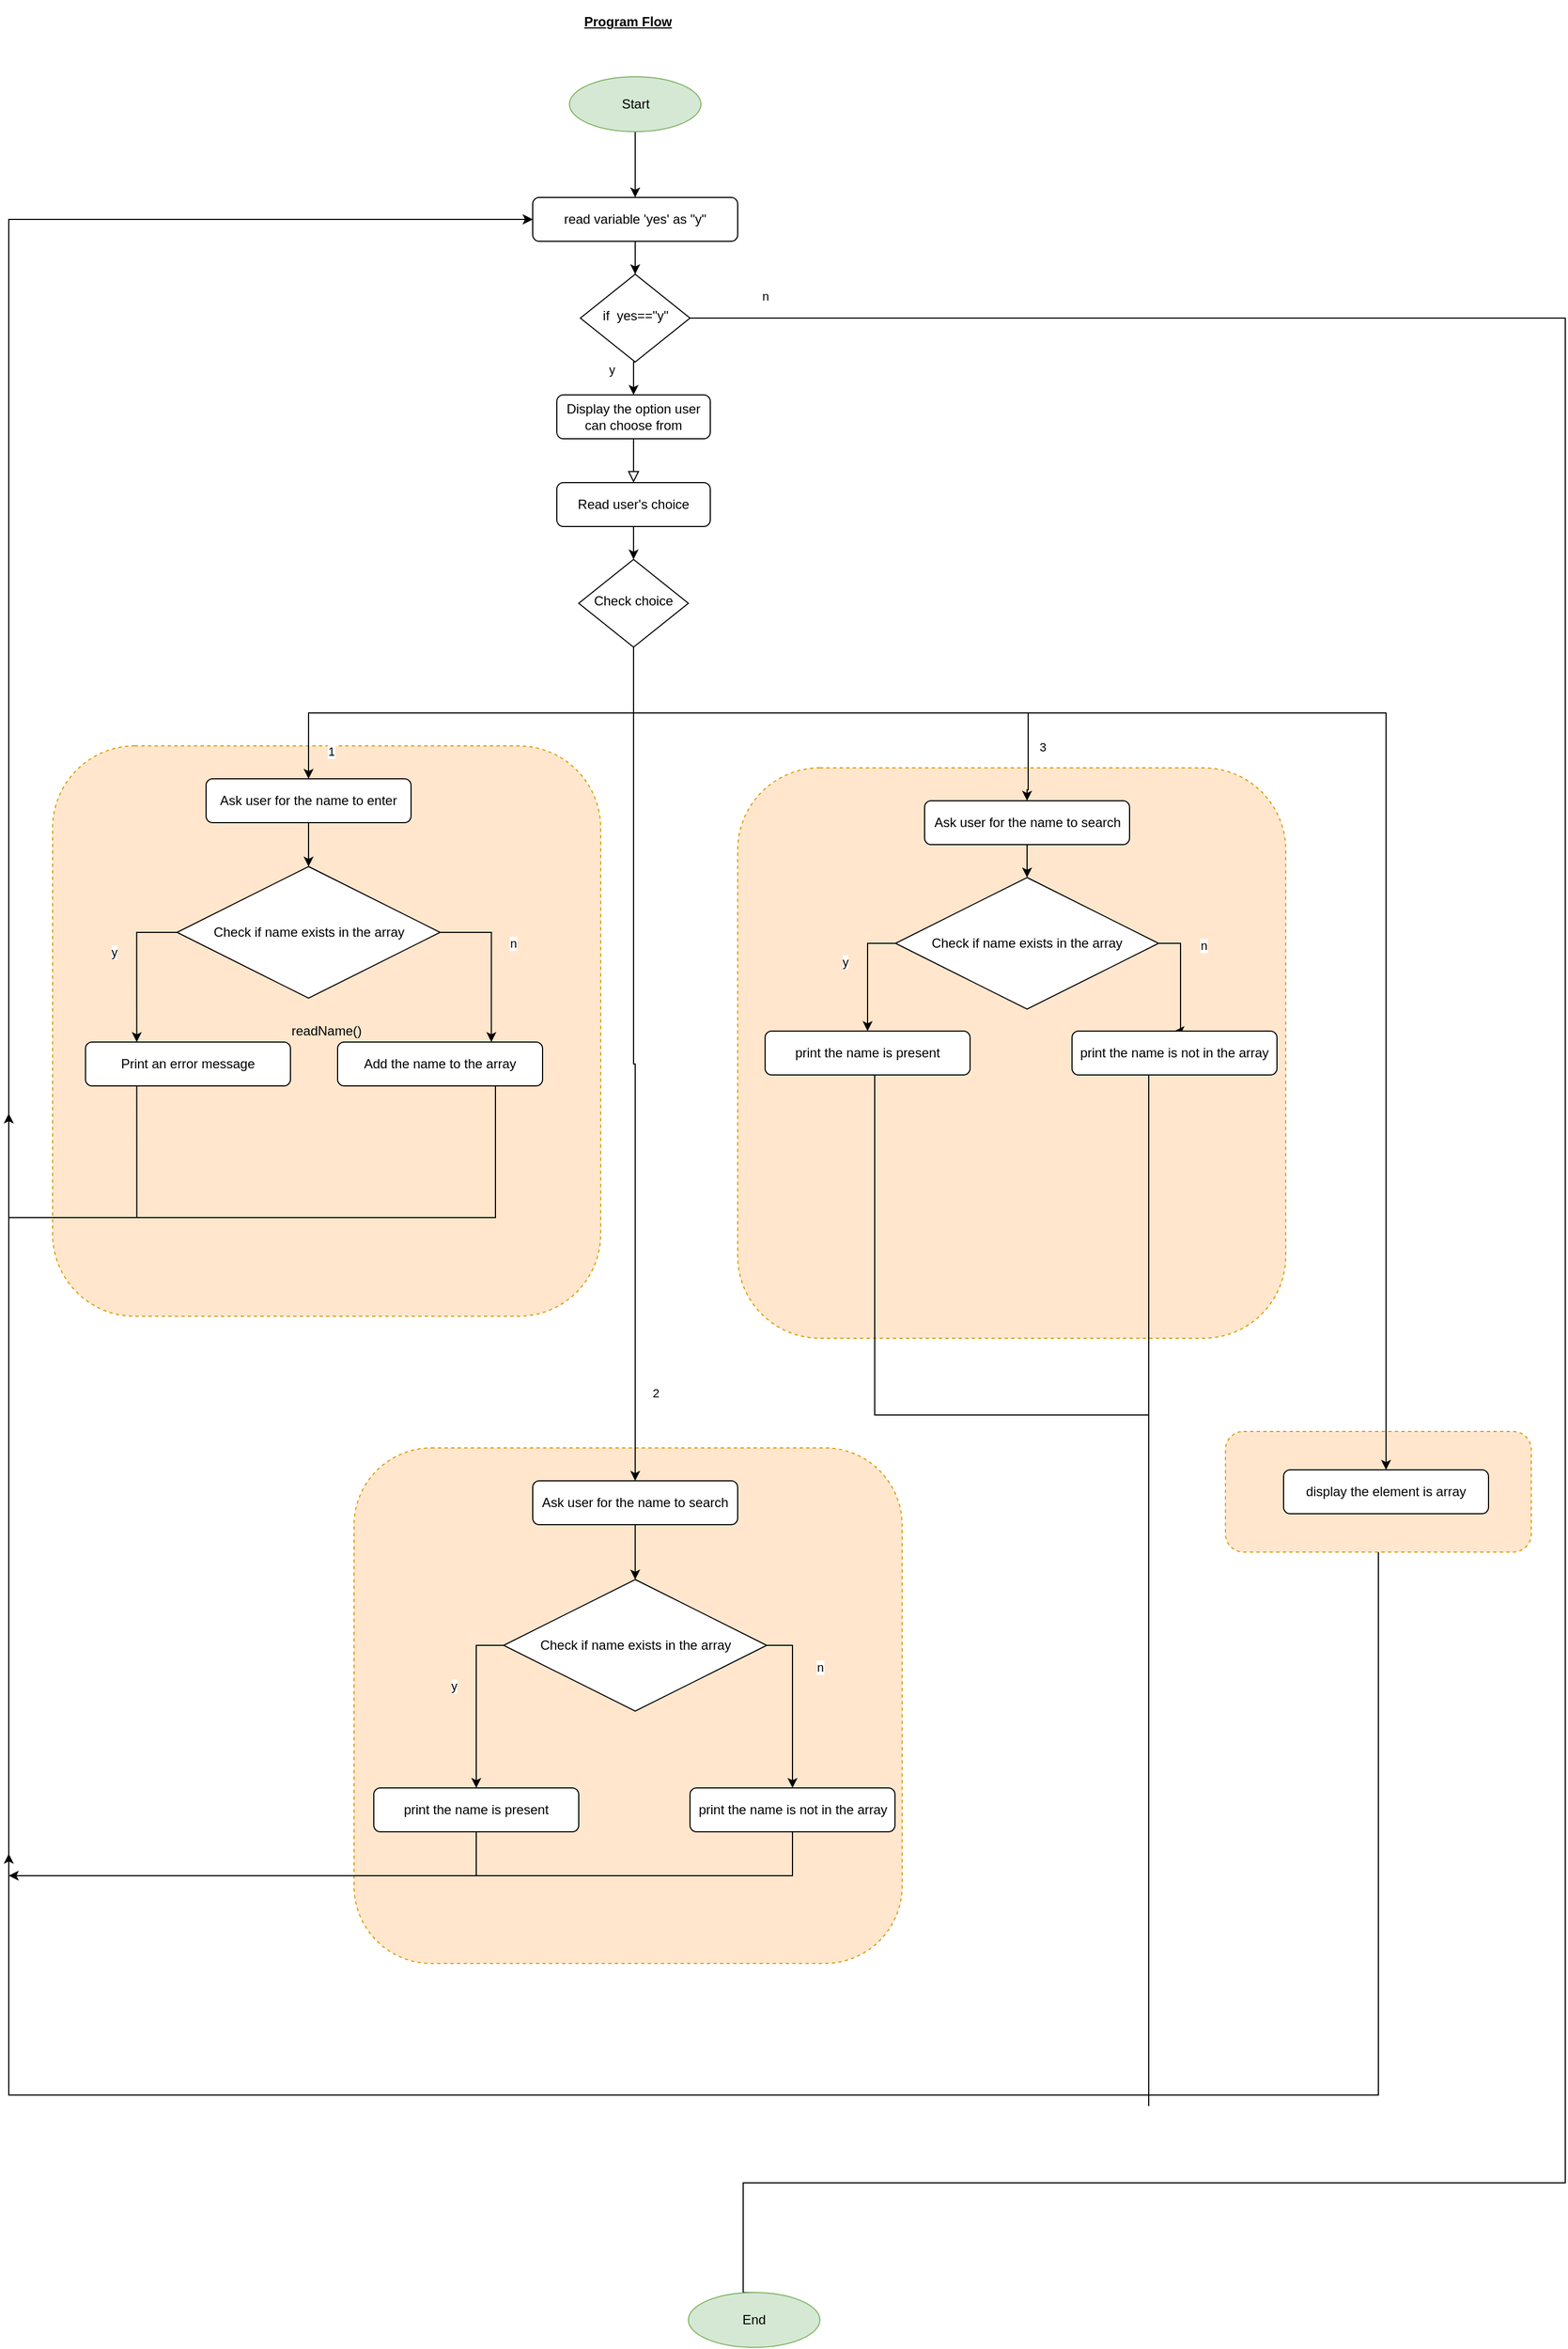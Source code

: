 <mxfile version="20.8.18" type="device"><diagram id="C5RBs43oDa-KdzZeNtuy" name="Page-1"><mxGraphModel dx="2812" dy="2297" grid="1" gridSize="10" guides="1" tooltips="1" connect="1" arrows="1" fold="1" page="1" pageScale="1" pageWidth="827" pageHeight="1169" math="0" shadow="0"><root><mxCell id="WIyWlLk6GJQsqaUBKTNV-0"/><mxCell id="WIyWlLk6GJQsqaUBKTNV-1" parent="WIyWlLk6GJQsqaUBKTNV-0"/><mxCell id="ZvQ4rZ7CdooquZZAfx83-142" style="edgeStyle=orthogonalEdgeStyle;rounded=0;orthogonalLoop=1;jettySize=auto;html=1;exitX=0.5;exitY=1;exitDx=0;exitDy=0;endArrow=classic;endFill=1;" edge="1" parent="WIyWlLk6GJQsqaUBKTNV-1" source="ZvQ4rZ7CdooquZZAfx83-129"><mxGeometry relative="1" as="geometry"><mxPoint x="-350" y="1400" as="targetPoint"/><Array as="points"><mxPoint x="899" y="1620"/><mxPoint x="-350" y="1620"/></Array></mxGeometry></mxCell><mxCell id="ZvQ4rZ7CdooquZZAfx83-129" value="" style="rounded=1;whiteSpace=wrap;html=1;dashed=1;fillColor=#ffe6cc;strokeColor=#d79b00;" vertex="1" parent="WIyWlLk6GJQsqaUBKTNV-1"><mxGeometry x="760" y="1015" width="279" height="110" as="geometry"/></mxCell><mxCell id="ZvQ4rZ7CdooquZZAfx83-124" value="" style="rounded=1;whiteSpace=wrap;html=1;dashed=1;fillColor=#ffe6cc;strokeColor=#d79b00;" vertex="1" parent="WIyWlLk6GJQsqaUBKTNV-1"><mxGeometry x="315" y="410" width="500" height="520" as="geometry"/></mxCell><mxCell id="ZvQ4rZ7CdooquZZAfx83-122" value="" style="rounded=1;whiteSpace=wrap;html=1;dashed=1;fillColor=#ffe6cc;strokeColor=#d79b00;" vertex="1" parent="WIyWlLk6GJQsqaUBKTNV-1"><mxGeometry x="-35" y="1030" width="500" height="470" as="geometry"/></mxCell><mxCell id="ZvQ4rZ7CdooquZZAfx83-118" value="readName()" style="rounded=1;whiteSpace=wrap;html=1;dashed=1;fillColor=#ffe6cc;strokeColor=#d79b00;" vertex="1" parent="WIyWlLk6GJQsqaUBKTNV-1"><mxGeometry x="-310" y="390" width="500" height="520" as="geometry"/></mxCell><mxCell id="WIyWlLk6GJQsqaUBKTNV-2" value="" style="rounded=0;html=1;jettySize=auto;orthogonalLoop=1;fontSize=11;endArrow=block;endFill=0;endSize=8;strokeWidth=1;shadow=0;labelBackgroundColor=none;edgeStyle=orthogonalEdgeStyle;entryX=0.5;entryY=0;entryDx=0;entryDy=0;" parent="WIyWlLk6GJQsqaUBKTNV-1" source="WIyWlLk6GJQsqaUBKTNV-3" target="ZvQ4rZ7CdooquZZAfx83-3" edge="1"><mxGeometry relative="1" as="geometry"/></mxCell><mxCell id="WIyWlLk6GJQsqaUBKTNV-3" value="Display the option user can choose from" style="rounded=1;whiteSpace=wrap;html=1;fontSize=12;glass=0;strokeWidth=1;shadow=0;" parent="WIyWlLk6GJQsqaUBKTNV-1" vertex="1"><mxGeometry x="150" y="70" width="140" height="40" as="geometry"/></mxCell><mxCell id="ZvQ4rZ7CdooquZZAfx83-110" value="1" style="edgeStyle=orthogonalEdgeStyle;rounded=0;orthogonalLoop=1;jettySize=auto;html=1;exitX=0.5;exitY=1;exitDx=0;exitDy=0;entryX=0.5;entryY=0;entryDx=0;entryDy=0;endArrow=classic;endFill=1;" edge="1" parent="WIyWlLk6GJQsqaUBKTNV-1" source="WIyWlLk6GJQsqaUBKTNV-6" target="ZvQ4rZ7CdooquZZAfx83-36"><mxGeometry x="0.875" y="20" relative="1" as="geometry"><mxPoint x="-70" y="420" as="targetPoint"/><mxPoint y="1" as="offset"/></mxGeometry></mxCell><mxCell id="ZvQ4rZ7CdooquZZAfx83-111" value="2" style="edgeStyle=orthogonalEdgeStyle;rounded=0;orthogonalLoop=1;jettySize=auto;html=1;exitX=0.5;exitY=1;exitDx=0;exitDy=0;entryX=0.5;entryY=0;entryDx=0;entryDy=0;endArrow=classic;endFill=1;" edge="1" parent="WIyWlLk6GJQsqaUBKTNV-1" source="WIyWlLk6GJQsqaUBKTNV-6" target="ZvQ4rZ7CdooquZZAfx83-48"><mxGeometry x="0.79" y="18" relative="1" as="geometry"><mxPoint x="220" y="1120" as="targetPoint"/><mxPoint as="offset"/></mxGeometry></mxCell><mxCell id="ZvQ4rZ7CdooquZZAfx83-112" value="3" style="edgeStyle=orthogonalEdgeStyle;rounded=0;orthogonalLoop=1;jettySize=auto;html=1;exitX=0.5;exitY=1;exitDx=0;exitDy=0;entryX=0.5;entryY=0;entryDx=0;entryDy=0;endArrow=classic;endFill=1;" edge="1" parent="WIyWlLk6GJQsqaUBKTNV-1" source="WIyWlLk6GJQsqaUBKTNV-6" target="ZvQ4rZ7CdooquZZAfx83-97"><mxGeometry x="0.798" y="13" relative="1" as="geometry"><mxPoint x="767" y="490" as="targetPoint"/><Array as="points"><mxPoint x="220" y="360"/><mxPoint x="580" y="360"/><mxPoint x="580" y="430"/></Array><mxPoint as="offset"/></mxGeometry></mxCell><mxCell id="ZvQ4rZ7CdooquZZAfx83-141" style="edgeStyle=orthogonalEdgeStyle;rounded=0;orthogonalLoop=1;jettySize=auto;html=1;exitX=0.5;exitY=1;exitDx=0;exitDy=0;entryX=0.5;entryY=0;entryDx=0;entryDy=0;endArrow=classic;endFill=1;" edge="1" parent="WIyWlLk6GJQsqaUBKTNV-1" source="WIyWlLk6GJQsqaUBKTNV-6" target="ZvQ4rZ7CdooquZZAfx83-131"><mxGeometry relative="1" as="geometry"><Array as="points"><mxPoint x="220" y="360"/><mxPoint x="907" y="360"/></Array></mxGeometry></mxCell><mxCell id="WIyWlLk6GJQsqaUBKTNV-6" value="Check choice" style="rhombus;whiteSpace=wrap;html=1;shadow=0;fontFamily=Helvetica;fontSize=12;align=center;strokeWidth=1;spacing=6;spacingTop=-4;" parent="WIyWlLk6GJQsqaUBKTNV-1" vertex="1"><mxGeometry x="170" y="220" width="100" height="80" as="geometry"/></mxCell><mxCell id="ZvQ4rZ7CdooquZZAfx83-4" style="edgeStyle=orthogonalEdgeStyle;rounded=0;orthogonalLoop=1;jettySize=auto;html=1;exitX=0.5;exitY=1;exitDx=0;exitDy=0;entryX=0.5;entryY=0;entryDx=0;entryDy=0;" edge="1" parent="WIyWlLk6GJQsqaUBKTNV-1" source="ZvQ4rZ7CdooquZZAfx83-0" target="ZvQ4rZ7CdooquZZAfx83-24"><mxGeometry relative="1" as="geometry"/></mxCell><mxCell id="ZvQ4rZ7CdooquZZAfx83-0" value="Start" style="ellipse;whiteSpace=wrap;html=1;fillColor=#d5e8d4;strokeColor=#82b366;" vertex="1" parent="WIyWlLk6GJQsqaUBKTNV-1"><mxGeometry x="161.5" y="-220" width="120" height="50" as="geometry"/></mxCell><mxCell id="ZvQ4rZ7CdooquZZAfx83-5" style="edgeStyle=orthogonalEdgeStyle;rounded=0;orthogonalLoop=1;jettySize=auto;html=1;" edge="1" parent="WIyWlLk6GJQsqaUBKTNV-1" source="ZvQ4rZ7CdooquZZAfx83-3" target="WIyWlLk6GJQsqaUBKTNV-6"><mxGeometry relative="1" as="geometry"/></mxCell><mxCell id="ZvQ4rZ7CdooquZZAfx83-3" value="Read user's choice" style="rounded=1;whiteSpace=wrap;html=1;fontSize=12;glass=0;strokeWidth=1;shadow=0;" vertex="1" parent="WIyWlLk6GJQsqaUBKTNV-1"><mxGeometry x="150" y="150" width="140" height="40" as="geometry"/></mxCell><mxCell id="ZvQ4rZ7CdooquZZAfx83-16" value="&lt;u&gt;&lt;b&gt;Program Flow&lt;/b&gt;&lt;/u&gt;" style="text;html=1;strokeColor=none;fillColor=none;align=center;verticalAlign=middle;whiteSpace=wrap;rounded=0;" vertex="1" parent="WIyWlLk6GJQsqaUBKTNV-1"><mxGeometry x="120" y="-290" width="190" height="40" as="geometry"/></mxCell><mxCell id="ZvQ4rZ7CdooquZZAfx83-27" style="edgeStyle=orthogonalEdgeStyle;rounded=0;orthogonalLoop=1;jettySize=auto;html=1;entryX=0.5;entryY=0;entryDx=0;entryDy=0;endArrow=classic;endFill=1;" edge="1" parent="WIyWlLk6GJQsqaUBKTNV-1" source="ZvQ4rZ7CdooquZZAfx83-24" target="ZvQ4rZ7CdooquZZAfx83-26"><mxGeometry relative="1" as="geometry"/></mxCell><mxCell id="ZvQ4rZ7CdooquZZAfx83-24" value="read variable 'yes' as &quot;y&quot;" style="rounded=1;whiteSpace=wrap;html=1;fontSize=12;glass=0;strokeWidth=1;shadow=0;" vertex="1" parent="WIyWlLk6GJQsqaUBKTNV-1"><mxGeometry x="128" y="-110" width="187" height="40" as="geometry"/></mxCell><mxCell id="ZvQ4rZ7CdooquZZAfx83-28" value="y" style="edgeStyle=orthogonalEdgeStyle;rounded=0;orthogonalLoop=1;jettySize=auto;html=1;exitX=0.5;exitY=1;exitDx=0;exitDy=0;entryX=0.5;entryY=0;entryDx=0;entryDy=0;endArrow=classic;endFill=1;" edge="1" parent="WIyWlLk6GJQsqaUBKTNV-1" source="ZvQ4rZ7CdooquZZAfx83-26" target="WIyWlLk6GJQsqaUBKTNV-3"><mxGeometry x="-0.5" y="-20" relative="1" as="geometry"><mxPoint as="offset"/></mxGeometry></mxCell><mxCell id="ZvQ4rZ7CdooquZZAfx83-26" value="if&amp;nbsp; yes==&quot;y&quot;" style="rhombus;whiteSpace=wrap;html=1;shadow=0;fontFamily=Helvetica;fontSize=12;align=center;strokeWidth=1;spacing=6;spacingTop=-4;" vertex="1" parent="WIyWlLk6GJQsqaUBKTNV-1"><mxGeometry x="171.5" y="-40" width="100" height="80" as="geometry"/></mxCell><mxCell id="ZvQ4rZ7CdooquZZAfx83-38" style="edgeStyle=orthogonalEdgeStyle;rounded=0;orthogonalLoop=1;jettySize=auto;html=1;exitX=0.5;exitY=1;exitDx=0;exitDy=0;entryX=0.5;entryY=0;entryDx=0;entryDy=0;endArrow=classic;endFill=1;" edge="1" parent="WIyWlLk6GJQsqaUBKTNV-1" source="ZvQ4rZ7CdooquZZAfx83-36" target="ZvQ4rZ7CdooquZZAfx83-37"><mxGeometry relative="1" as="geometry"><mxPoint x="-136.5" y="1073" as="targetPoint"/></mxGeometry></mxCell><mxCell id="ZvQ4rZ7CdooquZZAfx83-36" value="Ask user for the name to enter" style="rounded=1;whiteSpace=wrap;html=1;fontSize=12;glass=0;strokeWidth=1;shadow=0;" vertex="1" parent="WIyWlLk6GJQsqaUBKTNV-1"><mxGeometry x="-170" y="420" width="187" height="40" as="geometry"/></mxCell><mxCell id="ZvQ4rZ7CdooquZZAfx83-40" value="y" style="edgeStyle=orthogonalEdgeStyle;rounded=0;orthogonalLoop=1;jettySize=auto;html=1;entryX=0.25;entryY=0;entryDx=0;entryDy=0;endArrow=classic;endFill=1;exitX=0;exitY=0.5;exitDx=0;exitDy=0;" edge="1" parent="WIyWlLk6GJQsqaUBKTNV-1" source="ZvQ4rZ7CdooquZZAfx83-37" target="ZvQ4rZ7CdooquZZAfx83-39"><mxGeometry x="-0.2" y="-21" relative="1" as="geometry"><mxPoint x="-136.5" y="1193" as="sourcePoint"/><Array as="points"><mxPoint x="-233" y="560"/></Array><mxPoint as="offset"/></mxGeometry></mxCell><mxCell id="ZvQ4rZ7CdooquZZAfx83-41" value="n" style="edgeStyle=orthogonalEdgeStyle;rounded=0;orthogonalLoop=1;jettySize=auto;html=1;endArrow=classic;endFill=1;exitX=1;exitY=0.5;exitDx=0;exitDy=0;entryX=0.75;entryY=0;entryDx=0;entryDy=0;" edge="1" parent="WIyWlLk6GJQsqaUBKTNV-1" source="ZvQ4rZ7CdooquZZAfx83-37" target="ZvQ4rZ7CdooquZZAfx83-42"><mxGeometry x="-0.227" y="20" relative="1" as="geometry"><mxPoint x="94" y="740" as="targetPoint"/><mxPoint x="-10" y="780" as="sourcePoint"/><Array as="points"><mxPoint x="90" y="560"/></Array><mxPoint as="offset"/></mxGeometry></mxCell><mxCell id="ZvQ4rZ7CdooquZZAfx83-37" value="Check if name exists in the array" style="rhombus;whiteSpace=wrap;html=1;" vertex="1" parent="WIyWlLk6GJQsqaUBKTNV-1"><mxGeometry x="-196.5" y="500" width="240" height="120" as="geometry"/></mxCell><mxCell id="ZvQ4rZ7CdooquZZAfx83-43" style="edgeStyle=orthogonalEdgeStyle;rounded=0;orthogonalLoop=1;jettySize=auto;html=1;exitX=0.25;exitY=1;exitDx=0;exitDy=0;endArrow=classic;endFill=1;entryX=0;entryY=0.5;entryDx=0;entryDy=0;" edge="1" parent="WIyWlLk6GJQsqaUBKTNV-1" source="ZvQ4rZ7CdooquZZAfx83-39" target="ZvQ4rZ7CdooquZZAfx83-24"><mxGeometry relative="1" as="geometry"><mxPoint x="-136.5" y="1403" as="targetPoint"/><Array as="points"><mxPoint x="-233" y="820"/><mxPoint x="-350" y="820"/><mxPoint x="-350" y="-90"/></Array></mxGeometry></mxCell><mxCell id="ZvQ4rZ7CdooquZZAfx83-39" value="Print an error message" style="rounded=1;whiteSpace=wrap;html=1;fontSize=12;glass=0;strokeWidth=1;shadow=0;" vertex="1" parent="WIyWlLk6GJQsqaUBKTNV-1"><mxGeometry x="-280" y="660" width="187" height="40" as="geometry"/></mxCell><mxCell id="ZvQ4rZ7CdooquZZAfx83-116" style="edgeStyle=orthogonalEdgeStyle;rounded=0;orthogonalLoop=1;jettySize=auto;html=1;exitX=0.5;exitY=1;exitDx=0;exitDy=0;entryX=0;entryY=0.5;entryDx=0;entryDy=0;endArrow=classic;endFill=1;" edge="1" parent="WIyWlLk6GJQsqaUBKTNV-1" source="ZvQ4rZ7CdooquZZAfx83-42" target="ZvQ4rZ7CdooquZZAfx83-24"><mxGeometry relative="1" as="geometry"><Array as="points"><mxPoint x="94" y="820"/><mxPoint x="-350" y="820"/><mxPoint x="-350" y="-90"/></Array></mxGeometry></mxCell><mxCell id="ZvQ4rZ7CdooquZZAfx83-42" value="Add the name to the array" style="rounded=1;whiteSpace=wrap;html=1;fontSize=12;glass=0;strokeWidth=1;shadow=0;" vertex="1" parent="WIyWlLk6GJQsqaUBKTNV-1"><mxGeometry x="-50" y="660" width="187" height="40" as="geometry"/></mxCell><mxCell id="ZvQ4rZ7CdooquZZAfx83-47" style="edgeStyle=orthogonalEdgeStyle;rounded=0;orthogonalLoop=1;jettySize=auto;html=1;exitX=0.5;exitY=1;exitDx=0;exitDy=0;entryX=0.5;entryY=0;entryDx=0;entryDy=0;endArrow=classic;endFill=1;" edge="1" parent="WIyWlLk6GJQsqaUBKTNV-1" source="ZvQ4rZ7CdooquZZAfx83-48" target="ZvQ4rZ7CdooquZZAfx83-51"><mxGeometry relative="1" as="geometry"/></mxCell><mxCell id="ZvQ4rZ7CdooquZZAfx83-48" value="Ask user for the name to search" style="rounded=1;whiteSpace=wrap;html=1;fontSize=12;glass=0;strokeWidth=1;shadow=0;" vertex="1" parent="WIyWlLk6GJQsqaUBKTNV-1"><mxGeometry x="128" y="1060" width="187" height="40" as="geometry"/></mxCell><mxCell id="ZvQ4rZ7CdooquZZAfx83-49" value="y" style="edgeStyle=orthogonalEdgeStyle;rounded=0;orthogonalLoop=1;jettySize=auto;html=1;entryX=0.5;entryY=0;entryDx=0;entryDy=0;endArrow=classic;endFill=1;exitX=0;exitY=0.5;exitDx=0;exitDy=0;" edge="1" parent="WIyWlLk6GJQsqaUBKTNV-1" source="ZvQ4rZ7CdooquZZAfx83-51" target="ZvQ4rZ7CdooquZZAfx83-53"><mxGeometry x="-0.2" y="-21" relative="1" as="geometry"><mxPoint as="offset"/></mxGeometry></mxCell><mxCell id="ZvQ4rZ7CdooquZZAfx83-60" value="n" style="edgeStyle=orthogonalEdgeStyle;rounded=0;orthogonalLoop=1;jettySize=auto;html=1;exitX=1;exitY=0.5;exitDx=0;exitDy=0;entryX=0.5;entryY=0;entryDx=0;entryDy=0;endArrow=classic;endFill=1;" edge="1" parent="WIyWlLk6GJQsqaUBKTNV-1" source="ZvQ4rZ7CdooquZZAfx83-51" target="ZvQ4rZ7CdooquZZAfx83-59"><mxGeometry x="-0.434" y="25" relative="1" as="geometry"><mxPoint as="offset"/></mxGeometry></mxCell><mxCell id="ZvQ4rZ7CdooquZZAfx83-51" value="Check if name exists in the array" style="rhombus;whiteSpace=wrap;html=1;" vertex="1" parent="WIyWlLk6GJQsqaUBKTNV-1"><mxGeometry x="101.5" y="1150" width="240" height="120" as="geometry"/></mxCell><mxCell id="ZvQ4rZ7CdooquZZAfx83-52" style="edgeStyle=orthogonalEdgeStyle;rounded=0;orthogonalLoop=1;jettySize=auto;html=1;exitX=0.5;exitY=1;exitDx=0;exitDy=0;endArrow=classic;endFill=1;" edge="1" parent="WIyWlLk6GJQsqaUBKTNV-1" source="ZvQ4rZ7CdooquZZAfx83-53"><mxGeometry relative="1" as="geometry"><mxPoint x="-350" y="725.152" as="targetPoint"/><Array as="points"><mxPoint x="76" y="1420"/><mxPoint x="-350" y="1420"/></Array></mxGeometry></mxCell><mxCell id="ZvQ4rZ7CdooquZZAfx83-53" value="print the name is present" style="rounded=1;whiteSpace=wrap;html=1;fontSize=12;glass=0;strokeWidth=1;shadow=0;" vertex="1" parent="WIyWlLk6GJQsqaUBKTNV-1"><mxGeometry x="-17" y="1340" width="187" height="40" as="geometry"/></mxCell><mxCell id="ZvQ4rZ7CdooquZZAfx83-61" style="edgeStyle=orthogonalEdgeStyle;rounded=0;orthogonalLoop=1;jettySize=auto;html=1;exitX=0.5;exitY=1;exitDx=0;exitDy=0;endArrow=classic;endFill=1;" edge="1" parent="WIyWlLk6GJQsqaUBKTNV-1" source="ZvQ4rZ7CdooquZZAfx83-59"><mxGeometry relative="1" as="geometry"><mxPoint x="-350" y="1420" as="targetPoint"/><Array as="points"><mxPoint x="365" y="1420"/></Array></mxGeometry></mxCell><mxCell id="ZvQ4rZ7CdooquZZAfx83-59" value="print the name is not in the array" style="rounded=1;whiteSpace=wrap;html=1;fontSize=12;glass=0;strokeWidth=1;shadow=0;" vertex="1" parent="WIyWlLk6GJQsqaUBKTNV-1"><mxGeometry x="271.5" y="1340" width="187" height="40" as="geometry"/></mxCell><mxCell id="ZvQ4rZ7CdooquZZAfx83-96" style="edgeStyle=orthogonalEdgeStyle;rounded=0;orthogonalLoop=1;jettySize=auto;html=1;exitX=0.5;exitY=1;exitDx=0;exitDy=0;entryX=0.5;entryY=0;entryDx=0;entryDy=0;endArrow=classic;endFill=1;" edge="1" parent="WIyWlLk6GJQsqaUBKTNV-1" source="ZvQ4rZ7CdooquZZAfx83-97" target="ZvQ4rZ7CdooquZZAfx83-100"><mxGeometry relative="1" as="geometry"/></mxCell><mxCell id="ZvQ4rZ7CdooquZZAfx83-97" value="Ask user for the name to search" style="rounded=1;whiteSpace=wrap;html=1;fontSize=12;glass=0;strokeWidth=1;shadow=0;" vertex="1" parent="WIyWlLk6GJQsqaUBKTNV-1"><mxGeometry x="485.5" y="440" width="187" height="40" as="geometry"/></mxCell><mxCell id="ZvQ4rZ7CdooquZZAfx83-98" value="y" style="edgeStyle=orthogonalEdgeStyle;rounded=0;orthogonalLoop=1;jettySize=auto;html=1;entryX=0.5;entryY=0;entryDx=0;entryDy=0;endArrow=classic;endFill=1;exitX=0;exitY=0.5;exitDx=0;exitDy=0;" edge="1" parent="WIyWlLk6GJQsqaUBKTNV-1" source="ZvQ4rZ7CdooquZZAfx83-100" target="ZvQ4rZ7CdooquZZAfx83-102"><mxGeometry x="-0.2" y="-21" relative="1" as="geometry"><mxPoint as="offset"/></mxGeometry></mxCell><mxCell id="ZvQ4rZ7CdooquZZAfx83-99" value="n" style="edgeStyle=orthogonalEdgeStyle;rounded=0;orthogonalLoop=1;jettySize=auto;html=1;exitX=1;exitY=0.5;exitDx=0;exitDy=0;entryX=0.5;entryY=0;entryDx=0;entryDy=0;endArrow=classic;endFill=1;" edge="1" parent="WIyWlLk6GJQsqaUBKTNV-1" source="ZvQ4rZ7CdooquZZAfx83-100" target="ZvQ4rZ7CdooquZZAfx83-105"><mxGeometry x="-0.582" y="20" relative="1" as="geometry"><mxPoint x="1" as="offset"/></mxGeometry></mxCell><mxCell id="ZvQ4rZ7CdooquZZAfx83-100" value="Check if name exists in the array" style="rhombus;whiteSpace=wrap;html=1;" vertex="1" parent="WIyWlLk6GJQsqaUBKTNV-1"><mxGeometry x="459" y="510" width="240" height="120" as="geometry"/></mxCell><mxCell id="ZvQ4rZ7CdooquZZAfx83-143" style="edgeStyle=orthogonalEdgeStyle;rounded=0;orthogonalLoop=1;jettySize=auto;html=1;exitX=0.5;exitY=1;exitDx=0;exitDy=0;endArrow=none;endFill=0;" edge="1" parent="WIyWlLk6GJQsqaUBKTNV-1" source="ZvQ4rZ7CdooquZZAfx83-102"><mxGeometry relative="1" as="geometry"><mxPoint x="690" y="1610" as="targetPoint"/><Array as="points"><mxPoint x="440" y="690"/><mxPoint x="440" y="1000"/><mxPoint x="690" y="1000"/></Array></mxGeometry></mxCell><mxCell id="ZvQ4rZ7CdooquZZAfx83-102" value="print the name is present" style="rounded=1;whiteSpace=wrap;html=1;fontSize=12;glass=0;strokeWidth=1;shadow=0;" vertex="1" parent="WIyWlLk6GJQsqaUBKTNV-1"><mxGeometry x="340" y="650" width="187" height="40" as="geometry"/></mxCell><mxCell id="ZvQ4rZ7CdooquZZAfx83-104" style="edgeStyle=orthogonalEdgeStyle;rounded=0;orthogonalLoop=1;jettySize=auto;html=1;exitX=0.5;exitY=1;exitDx=0;exitDy=0;endArrow=none;endFill=0;" edge="1" parent="WIyWlLk6GJQsqaUBKTNV-1" source="ZvQ4rZ7CdooquZZAfx83-105"><mxGeometry relative="1" as="geometry"><mxPoint x="690" y="1630" as="targetPoint"/><Array as="points"><mxPoint x="690" y="690"/></Array></mxGeometry></mxCell><mxCell id="ZvQ4rZ7CdooquZZAfx83-105" value="print the name is not in the array" style="rounded=1;whiteSpace=wrap;html=1;fontSize=12;glass=0;strokeWidth=1;shadow=0;" vertex="1" parent="WIyWlLk6GJQsqaUBKTNV-1"><mxGeometry x="620" y="650" width="187" height="40" as="geometry"/></mxCell><mxCell id="ZvQ4rZ7CdooquZZAfx83-131" value="display the element is array" style="rounded=1;whiteSpace=wrap;html=1;fontSize=12;glass=0;strokeWidth=1;shadow=0;" vertex="1" parent="WIyWlLk6GJQsqaUBKTNV-1"><mxGeometry x="813" y="1050" width="187" height="40" as="geometry"/></mxCell><mxCell id="ZvQ4rZ7CdooquZZAfx83-154" value="n" style="edgeStyle=orthogonalEdgeStyle;rounded=0;orthogonalLoop=1;jettySize=auto;html=1;exitX=1;exitY=0.5;exitDx=0;exitDy=0;endArrow=none;endFill=0;entryX=0.5;entryY=0;entryDx=0;entryDy=0;" edge="1" parent="WIyWlLk6GJQsqaUBKTNV-1" source="ZvQ4rZ7CdooquZZAfx83-26" target="ZvQ4rZ7CdooquZZAfx83-153"><mxGeometry x="-0.96" y="20" relative="1" as="geometry"><mxPoint x="270.5" y="1983.333" as="targetPoint"/><mxPoint x="272" as="sourcePoint"/><Array as="points"><mxPoint x="1070"/><mxPoint x="1070" y="1700"/><mxPoint x="320" y="1700"/></Array><mxPoint x="1" as="offset"/></mxGeometry></mxCell><mxCell id="ZvQ4rZ7CdooquZZAfx83-153" value="End" style="ellipse;whiteSpace=wrap;html=1;fillColor=#d5e8d4;strokeColor=#82b366;" vertex="1" parent="WIyWlLk6GJQsqaUBKTNV-1"><mxGeometry x="270" y="1800" width="120" height="50" as="geometry"/></mxCell></root></mxGraphModel></diagram></mxfile>
